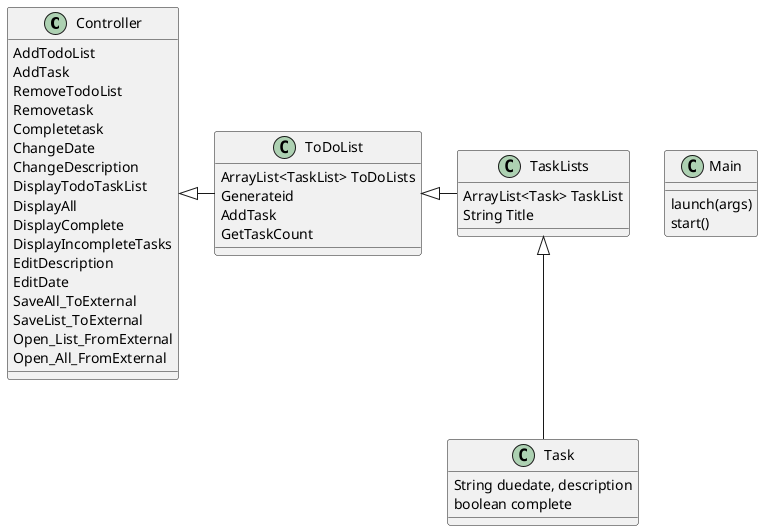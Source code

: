 @startuml
'https://plantuml.com/class-diagram



Controller <|- ToDoList
ToDoList <|- TaskLists
TaskLists <|-- Task

class Main{

launch(args)
start()
}
class Controller{
AddTodoList
AddTask
RemoveTodoList
Removetask
Completetask
ChangeDate
ChangeDescription
DisplayTodoTaskList
DisplayAll
DisplayComplete
DisplayIncompleteTasks
EditDescription
EditDate
SaveAll_ToExternal
SaveList_ToExternal
Open_List_FromExternal
Open_All_FromExternal
}
class ToDoList{
ArrayList<TaskList> ToDoLists
Generateid
AddTask
GetTaskCount
}
class TaskLists{
ArrayList<Task> TaskList
String Title
}
class Task{
String duedate, description
boolean complete

}


@enduml